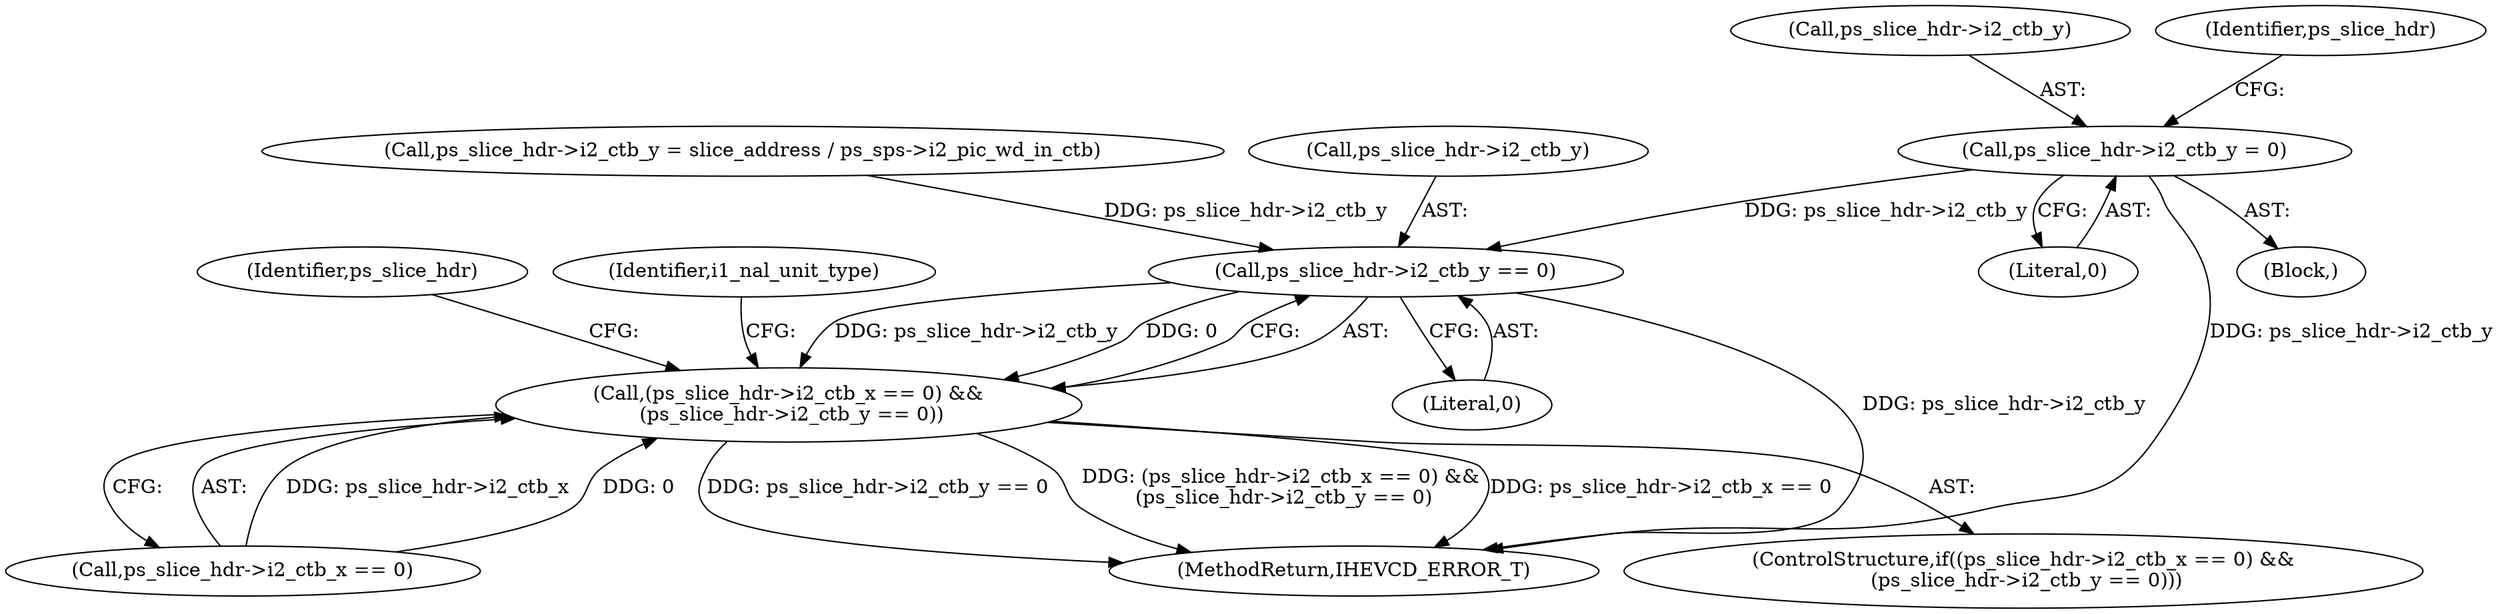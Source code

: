 digraph "0_Android_913d9e8d93d6b81bb8eac3fc2c1426651f5b259d@pointer" {
"1002485" [label="(Call,ps_slice_hdr->i2_ctb_y = 0)"];
"1002573" [label="(Call,ps_slice_hdr->i2_ctb_y == 0)"];
"1002567" [label="(Call,(ps_slice_hdr->i2_ctb_x == 0) &&\n (ps_slice_hdr->i2_ctb_y == 0))"];
"1002568" [label="(Call,ps_slice_hdr->i2_ctb_x == 0)"];
"1002577" [label="(Literal,0)"];
"1002581" [label="(Identifier,ps_slice_hdr)"];
"1002489" [label="(Literal,0)"];
"1002479" [label="(Block,)"];
"1002567" [label="(Call,(ps_slice_hdr->i2_ctb_x == 0) &&\n (ps_slice_hdr->i2_ctb_y == 0))"];
"1002574" [label="(Call,ps_slice_hdr->i2_ctb_y)"];
"1002485" [label="(Call,ps_slice_hdr->i2_ctb_y = 0)"];
"1002620" [label="(MethodReturn,IHEVCD_ERROR_T)"];
"1002449" [label="(Call,ps_slice_hdr->i2_ctb_y = slice_address / ps_sps->i2_pic_wd_in_ctb)"];
"1002486" [label="(Call,ps_slice_hdr->i2_ctb_y)"];
"1002566" [label="(ControlStructure,if((ps_slice_hdr->i2_ctb_x == 0) &&\n (ps_slice_hdr->i2_ctb_y == 0)))"];
"1002587" [label="(Identifier,i1_nal_unit_type)"];
"1002573" [label="(Call,ps_slice_hdr->i2_ctb_y == 0)"];
"1002492" [label="(Identifier,ps_slice_hdr)"];
"1002485" -> "1002479"  [label="AST: "];
"1002485" -> "1002489"  [label="CFG: "];
"1002486" -> "1002485"  [label="AST: "];
"1002489" -> "1002485"  [label="AST: "];
"1002492" -> "1002485"  [label="CFG: "];
"1002485" -> "1002620"  [label="DDG: ps_slice_hdr->i2_ctb_y"];
"1002485" -> "1002573"  [label="DDG: ps_slice_hdr->i2_ctb_y"];
"1002573" -> "1002567"  [label="AST: "];
"1002573" -> "1002577"  [label="CFG: "];
"1002574" -> "1002573"  [label="AST: "];
"1002577" -> "1002573"  [label="AST: "];
"1002567" -> "1002573"  [label="CFG: "];
"1002573" -> "1002620"  [label="DDG: ps_slice_hdr->i2_ctb_y"];
"1002573" -> "1002567"  [label="DDG: ps_slice_hdr->i2_ctb_y"];
"1002573" -> "1002567"  [label="DDG: 0"];
"1002449" -> "1002573"  [label="DDG: ps_slice_hdr->i2_ctb_y"];
"1002567" -> "1002566"  [label="AST: "];
"1002567" -> "1002568"  [label="CFG: "];
"1002568" -> "1002567"  [label="AST: "];
"1002581" -> "1002567"  [label="CFG: "];
"1002587" -> "1002567"  [label="CFG: "];
"1002567" -> "1002620"  [label="DDG: ps_slice_hdr->i2_ctb_y == 0"];
"1002567" -> "1002620"  [label="DDG: (ps_slice_hdr->i2_ctb_x == 0) &&\n (ps_slice_hdr->i2_ctb_y == 0)"];
"1002567" -> "1002620"  [label="DDG: ps_slice_hdr->i2_ctb_x == 0"];
"1002568" -> "1002567"  [label="DDG: ps_slice_hdr->i2_ctb_x"];
"1002568" -> "1002567"  [label="DDG: 0"];
}
